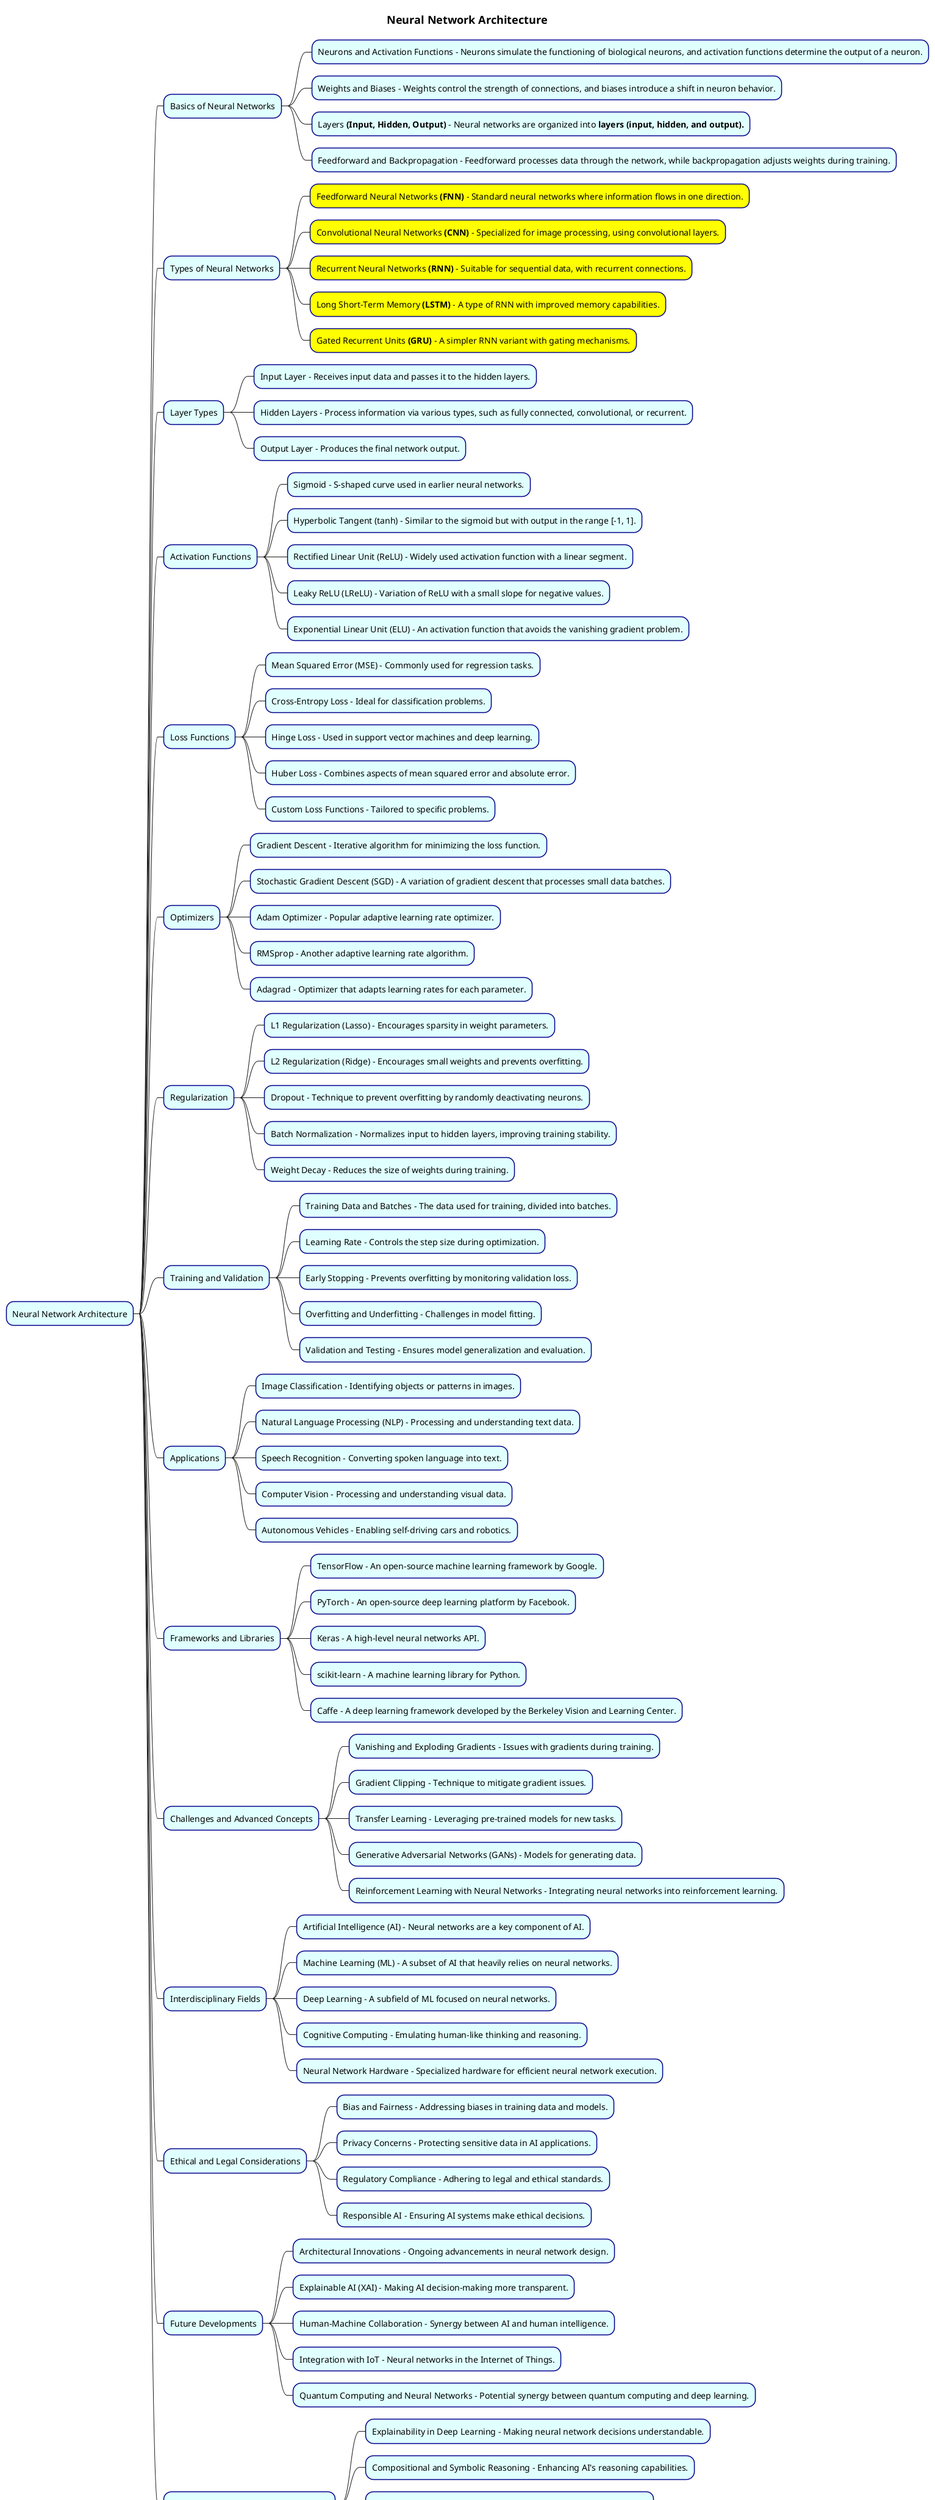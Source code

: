 @startmindmap
title =Neural Network Architecture

skinparam node {
    BackgroundColor LightCyan
    BorderColor DarkBlue
}

* Neural Network Architecture
** Basics of Neural Networks
*** Neurons and Activation Functions - Neurons simulate the functioning of biological neurons, and activation functions determine the output of a neuron.
*** Weights and Biases - Weights control the strength of connections, and biases introduce a shift in neuron behavior.
*** Layers **(Input, Hidden, Output)** - Neural networks are organized into **layers (input, hidden, and output).**
*** Feedforward and Backpropagation - Feedforward processes data through the network, while backpropagation adjusts weights during training.

** Types of Neural Networks
***[#yellow] Feedforward Neural Networks **(FNN)** - Standard neural networks where information flows in one direction.
***[#yellow] Convolutional Neural Networks **(CNN)** - Specialized for image processing, using convolutional layers.
***[#yellow] Recurrent Neural Networks **(RNN)** - Suitable for sequential data, with recurrent connections.
***[#yellow] Long Short-Term Memory **(LSTM)** - A type of RNN with improved memory capabilities.
***[#yellow] Gated Recurrent Units **(GRU)** - A simpler RNN variant with gating mechanisms.

** Layer Types
*** Input Layer - Receives input data and passes it to the hidden layers.
*** Hidden Layers - Process information via various types, such as fully connected, convolutional, or recurrent.
*** Output Layer - Produces the final network output.

** Activation Functions
*** Sigmoid - S-shaped curve used in earlier neural networks.
*** Hyperbolic Tangent (tanh) - Similar to the sigmoid but with output in the range [-1, 1].
*** Rectified Linear Unit (ReLU) - Widely used activation function with a linear segment.
*** Leaky ReLU (LReLU) - Variation of ReLU with a small slope for negative values.
*** Exponential Linear Unit (ELU) - An activation function that avoids the vanishing gradient problem.

** Loss Functions
*** Mean Squared Error (MSE) - Commonly used for regression tasks.
*** Cross-Entropy Loss - Ideal for classification problems.
*** Hinge Loss - Used in support vector machines and deep learning.
*** Huber Loss - Combines aspects of mean squared error and absolute error.
*** Custom Loss Functions - Tailored to specific problems.

** Optimizers
*** Gradient Descent - Iterative algorithm for minimizing the loss function.
*** Stochastic Gradient Descent (SGD) - A variation of gradient descent that processes small data batches.
*** Adam Optimizer - Popular adaptive learning rate optimizer.
*** RMSprop - Another adaptive learning rate algorithm.
*** Adagrad - Optimizer that adapts learning rates for each parameter.

** Regularization
*** L1 Regularization (Lasso) - Encourages sparsity in weight parameters.
*** L2 Regularization (Ridge) - Encourages small weights and prevents overfitting.
*** Dropout - Technique to prevent overfitting by randomly deactivating neurons.
*** Batch Normalization - Normalizes input to hidden layers, improving training stability.
*** Weight Decay - Reduces the size of weights during training.

** Training and Validation
*** Training Data and Batches - The data used for training, divided into batches.
*** Learning Rate - Controls the step size during optimization.
*** Early Stopping - Prevents overfitting by monitoring validation loss.
*** Overfitting and Underfitting - Challenges in model fitting.
*** Validation and Testing - Ensures model generalization and evaluation.

** Applications
*** Image Classification - Identifying objects or patterns in images.
*** Natural Language Processing (NLP) - Processing and understanding text data.
*** Speech Recognition - Converting spoken language into text.
*** Computer Vision - Processing and understanding visual data.
*** Autonomous Vehicles - Enabling self-driving cars and robotics.

** Frameworks and Libraries
*** TensorFlow - An open-source machine learning framework by Google.
*** PyTorch - An open-source deep learning platform by Facebook.
*** Keras - A high-level neural networks API.
*** scikit-learn - A machine learning library for Python.
*** Caffe - A deep learning framework developed by the Berkeley Vision and Learning Center.

** Challenges and Advanced Concepts
*** Vanishing and Exploding Gradients - Issues with gradients during training.
*** Gradient Clipping - Technique to mitigate gradient issues.
*** Transfer Learning - Leveraging pre-trained models for new tasks.
*** Generative Adversarial Networks (GANs) - Models for generating data.
*** Reinforcement Learning with Neural Networks - Integrating neural networks into reinforcement learning.

** Interdisciplinary Fields
*** Artificial Intelligence (AI) - Neural networks are a key component of AI.
*** Machine Learning (ML) - A subset of AI that heavily relies on neural networks.
*** Deep Learning - A subfield of ML focused on neural networks.
*** Cognitive Computing - Emulating human-like thinking and reasoning.
*** Neural Network Hardware - Specialized hardware for efficient neural network execution.

** Ethical and Legal Considerations
*** Bias and Fairness - Addressing biases in training data and models.
*** Privacy Concerns - Protecting sensitive data in AI applications.
*** Regulatory Compliance - Adhering to legal and ethical standards.
*** Responsible AI - Ensuring AI systems make ethical decisions.

** Future Developments
*** Architectural Innovations - Ongoing advancements in neural network design.
*** Explainable AI (XAI) - Making AI decision-making more transparent.
*** Human-Machine Collaboration - Synergy between AI and human intelligence.
*** Integration with IoT - Neural networks in the Internet of Things.
*** Quantum Computing and Neural Networks - Potential synergy between quantum computing and deep learning.

** Research Areas and Unsolved Problems
*** Explainability in Deep Learning - Making neural network decisions understandable.
*** Compositional and Symbolic Reasoning - Enhancing AI's reasoning capabilities.
*** AI Safety and Robustness - Ensuring AI systems are safe and reliable.
*** Generalization in Neural Networks - Understanding and improving generalization.
*** Conscious AI and Cognitive Science - Exploring AI with human-like cognitive abilities.
@endmindmap
